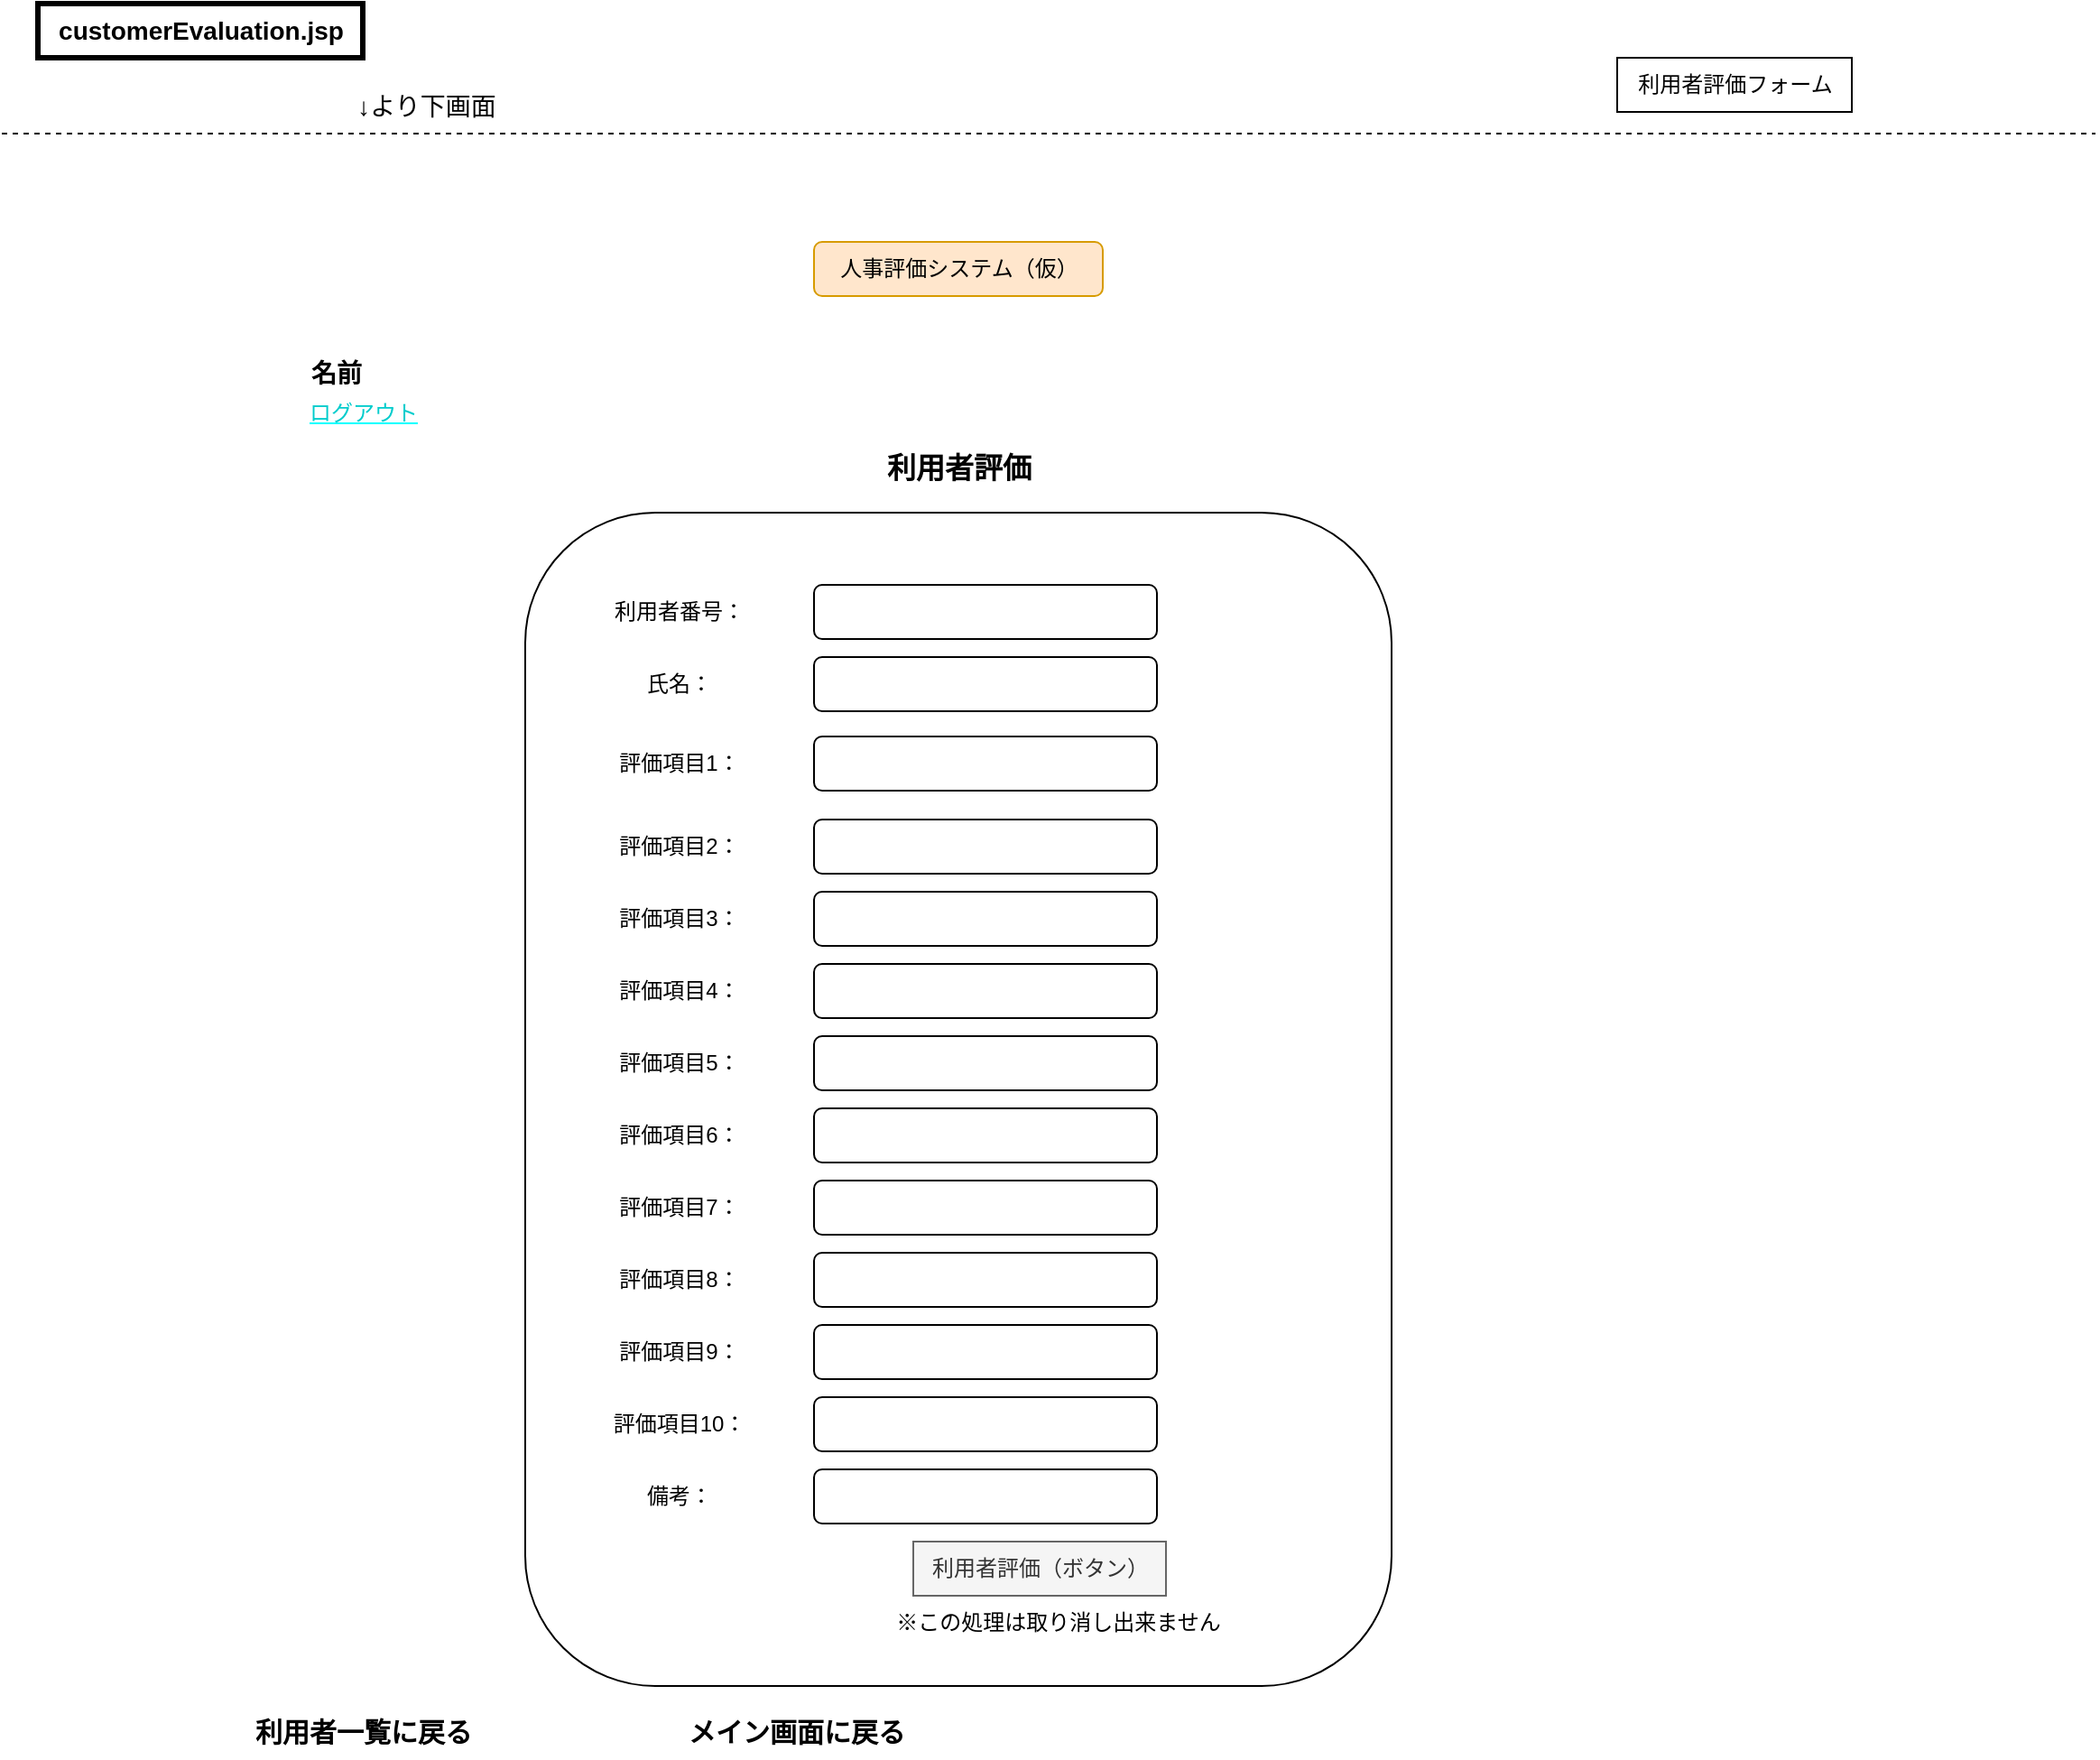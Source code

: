 <mxfile>
    <diagram id="myyLHB51UO-aXW6WOLaH" name="ページ1">
        <mxGraphModel dx="1386" dy="787" grid="1" gridSize="10" guides="1" tooltips="1" connect="1" arrows="1" fold="1" page="1" pageScale="1" pageWidth="1169" pageHeight="827" math="0" shadow="0">
            <root>
                <mxCell id="0"/>
                <mxCell id="1" parent="0"/>
                <mxCell id="2" value="&lt;span style=&quot;font-size: 14px;&quot;&gt;&lt;b&gt;customerEvaluation.jsp&lt;/b&gt;&lt;/span&gt;" style="text;html=1;align=center;verticalAlign=middle;resizable=0;points=[];autosize=1;strokeColor=default;fillColor=none;strokeWidth=3;" parent="1" vertex="1">
                    <mxGeometry x="20" y="8" width="180" height="30" as="geometry"/>
                </mxCell>
                <mxCell id="3" value="" style="endArrow=none;dashed=1;html=1;" parent="1" edge="1">
                    <mxGeometry width="50" height="50" relative="1" as="geometry">
                        <mxPoint y="80" as="sourcePoint"/>
                        <mxPoint x="1160" y="80" as="targetPoint"/>
                    </mxGeometry>
                </mxCell>
                <mxCell id="4" value="&lt;font style=&quot;font-size: 14px;&quot;&gt;↓より下画面&lt;/font&gt;" style="text;html=1;align=center;verticalAlign=middle;resizable=0;points=[];autosize=1;strokeColor=none;fillColor=none;" parent="1" vertex="1">
                    <mxGeometry x="185" y="50" width="100" height="30" as="geometry"/>
                </mxCell>
                <mxCell id="6" value="人事評価システム（仮）" style="text;html=1;align=center;verticalAlign=middle;resizable=0;points=[];autosize=1;strokeColor=#d79b00;fillColor=#ffe6cc;labelBackgroundColor=none;rounded=1;" parent="1" vertex="1">
                    <mxGeometry x="450" y="140" width="160" height="30" as="geometry"/>
                </mxCell>
                <mxCell id="26" value="&lt;b&gt;&lt;font style=&quot;font-size: 14px;&quot;&gt;名前&lt;/font&gt;&lt;/b&gt;" style="text;html=1;align=center;verticalAlign=middle;resizable=0;points=[];autosize=1;strokeColor=none;fillColor=none;" parent="1" vertex="1">
                    <mxGeometry x="160" y="198" width="50" height="30" as="geometry"/>
                </mxCell>
                <mxCell id="28" value="利用者評価フォーム" style="text;html=1;align=center;verticalAlign=middle;resizable=0;points=[];autosize=1;strokeColor=default;fillColor=none;" parent="1" vertex="1">
                    <mxGeometry x="895" y="38" width="130" height="30" as="geometry"/>
                </mxCell>
                <mxCell id="48" value="&lt;u&gt;&lt;font style=&quot;color: rgb(0, 204, 204);&quot;&gt;ログアウト&lt;/font&gt;&lt;/u&gt;" style="text;html=1;align=center;verticalAlign=middle;resizable=0;points=[];autosize=1;fontColor=#00FFFF;" parent="1" vertex="1">
                    <mxGeometry x="160" y="220" width="80" height="30" as="geometry"/>
                </mxCell>
                <mxCell id="49" value="&lt;font style=&quot;font-size: 15px;&quot;&gt;&lt;b&gt;利用者一覧に戻る&lt;/b&gt;&lt;/font&gt;" style="text;html=1;align=center;verticalAlign=middle;resizable=0;points=[];autosize=1;strokeColor=none;fillColor=none;" parent="1" vertex="1">
                    <mxGeometry x="130" y="950" width="140" height="30" as="geometry"/>
                </mxCell>
                <mxCell id="101" value="&lt;span style=&quot;font-size: 15px;&quot;&gt;&lt;b&gt;メイン画面に戻る&lt;/b&gt;&lt;/span&gt;" style="text;html=1;align=center;verticalAlign=middle;resizable=0;points=[];autosize=1;strokeColor=none;fillColor=none;" parent="1" vertex="1">
                    <mxGeometry x="370" y="950" width="140" height="30" as="geometry"/>
                </mxCell>
                <mxCell id="102" value="&lt;b&gt;&lt;font style=&quot;font-size: 16px;&quot;&gt;利用者評価&lt;/font&gt;&lt;/b&gt;" style="text;html=1;align=center;verticalAlign=middle;resizable=0;points=[];autosize=1;strokeColor=none;fillColor=none;" parent="1" vertex="1">
                    <mxGeometry x="480" y="250" width="100" height="30" as="geometry"/>
                </mxCell>
                <mxCell id="104" value="" style="rounded=1;whiteSpace=wrap;html=1;" parent="1" vertex="1">
                    <mxGeometry x="290" y="290" width="480" height="650" as="geometry"/>
                </mxCell>
                <mxCell id="106" value="利用者番号：" style="text;html=1;align=center;verticalAlign=middle;resizable=0;points=[];autosize=1;strokeColor=none;fillColor=none;" parent="1" vertex="1">
                    <mxGeometry x="325" y="330" width="100" height="30" as="geometry"/>
                </mxCell>
                <mxCell id="107" value="" style="rounded=1;whiteSpace=wrap;html=1;" parent="1" vertex="1">
                    <mxGeometry x="450" y="330" width="190" height="30" as="geometry"/>
                </mxCell>
                <mxCell id="108" value="氏名：" style="text;html=1;align=center;verticalAlign=middle;resizable=0;points=[];autosize=1;strokeColor=none;fillColor=none;" parent="1" vertex="1">
                    <mxGeometry x="345" y="370" width="60" height="30" as="geometry"/>
                </mxCell>
                <mxCell id="109" value="" style="rounded=1;whiteSpace=wrap;html=1;" parent="1" vertex="1">
                    <mxGeometry x="450" y="370" width="190" height="30" as="geometry"/>
                </mxCell>
                <mxCell id="110" value="利用者評価（ボタン）" style="text;html=1;align=center;verticalAlign=middle;resizable=0;points=[];autosize=1;strokeColor=#666666;fillColor=#f5f5f5;fontColor=#333333;" parent="1" vertex="1">
                    <mxGeometry x="505" y="860" width="140" height="30" as="geometry"/>
                </mxCell>
                <mxCell id="112" value="※この処理は取り消し出来ません" style="text;html=1;align=center;verticalAlign=middle;resizable=0;points=[];autosize=1;strokeColor=none;fillColor=none;" parent="1" vertex="1">
                    <mxGeometry x="485" y="890" width="200" height="30" as="geometry"/>
                </mxCell>
                <mxCell id="113" value="評価項目1：" style="text;html=1;align=center;verticalAlign=middle;resizable=0;points=[];autosize=1;strokeColor=none;fillColor=none;" parent="1" vertex="1">
                    <mxGeometry x="330" y="414" width="90" height="30" as="geometry"/>
                </mxCell>
                <mxCell id="114" value="" style="rounded=1;whiteSpace=wrap;html=1;" parent="1" vertex="1">
                    <mxGeometry x="450" y="414" width="190" height="30" as="geometry"/>
                </mxCell>
                <mxCell id="115" value="評価項目2：" style="text;html=1;align=center;verticalAlign=middle;resizable=0;points=[];autosize=1;strokeColor=none;fillColor=none;" parent="1" vertex="1">
                    <mxGeometry x="330" y="460" width="90" height="30" as="geometry"/>
                </mxCell>
                <mxCell id="116" value="" style="rounded=1;whiteSpace=wrap;html=1;" parent="1" vertex="1">
                    <mxGeometry x="450" y="460" width="190" height="30" as="geometry"/>
                </mxCell>
                <mxCell id="117" value="評価項目3：" style="text;html=1;align=center;verticalAlign=middle;resizable=0;points=[];autosize=1;strokeColor=none;fillColor=none;" parent="1" vertex="1">
                    <mxGeometry x="330" y="500" width="90" height="30" as="geometry"/>
                </mxCell>
                <mxCell id="118" value="" style="rounded=1;whiteSpace=wrap;html=1;" parent="1" vertex="1">
                    <mxGeometry x="450" y="500" width="190" height="30" as="geometry"/>
                </mxCell>
                <mxCell id="119" value="評価項目4：" style="text;html=1;align=center;verticalAlign=middle;resizable=0;points=[];autosize=1;strokeColor=none;fillColor=none;" parent="1" vertex="1">
                    <mxGeometry x="330" y="540" width="90" height="30" as="geometry"/>
                </mxCell>
                <mxCell id="120" value="" style="rounded=1;whiteSpace=wrap;html=1;" parent="1" vertex="1">
                    <mxGeometry x="450" y="540" width="190" height="30" as="geometry"/>
                </mxCell>
                <mxCell id="121" value="評価項目5：" style="text;html=1;align=center;verticalAlign=middle;resizable=0;points=[];autosize=1;strokeColor=none;fillColor=none;" parent="1" vertex="1">
                    <mxGeometry x="330" y="580" width="90" height="30" as="geometry"/>
                </mxCell>
                <mxCell id="122" value="" style="rounded=1;whiteSpace=wrap;html=1;" parent="1" vertex="1">
                    <mxGeometry x="450" y="580" width="190" height="30" as="geometry"/>
                </mxCell>
                <mxCell id="123" value="評価項目6：" style="text;html=1;align=center;verticalAlign=middle;resizable=0;points=[];autosize=1;strokeColor=none;fillColor=none;" parent="1" vertex="1">
                    <mxGeometry x="330" y="620" width="90" height="30" as="geometry"/>
                </mxCell>
                <mxCell id="124" value="" style="rounded=1;whiteSpace=wrap;html=1;" parent="1" vertex="1">
                    <mxGeometry x="450" y="620" width="190" height="30" as="geometry"/>
                </mxCell>
                <mxCell id="125" value="評価項目7：" style="text;html=1;align=center;verticalAlign=middle;resizable=0;points=[];autosize=1;strokeColor=none;fillColor=none;" parent="1" vertex="1">
                    <mxGeometry x="330" y="660" width="90" height="30" as="geometry"/>
                </mxCell>
                <mxCell id="126" value="" style="rounded=1;whiteSpace=wrap;html=1;" parent="1" vertex="1">
                    <mxGeometry x="450" y="660" width="190" height="30" as="geometry"/>
                </mxCell>
                <mxCell id="127" value="評価項目8：" style="text;html=1;align=center;verticalAlign=middle;resizable=0;points=[];autosize=1;strokeColor=none;fillColor=none;" parent="1" vertex="1">
                    <mxGeometry x="330" y="700" width="90" height="30" as="geometry"/>
                </mxCell>
                <mxCell id="128" value="" style="rounded=1;whiteSpace=wrap;html=1;" parent="1" vertex="1">
                    <mxGeometry x="450" y="700" width="190" height="30" as="geometry"/>
                </mxCell>
                <mxCell id="129" value="評価項目9：" style="text;html=1;align=center;verticalAlign=middle;resizable=0;points=[];autosize=1;strokeColor=none;fillColor=none;" parent="1" vertex="1">
                    <mxGeometry x="330" y="740" width="90" height="30" as="geometry"/>
                </mxCell>
                <mxCell id="130" value="" style="rounded=1;whiteSpace=wrap;html=1;" parent="1" vertex="1">
                    <mxGeometry x="450" y="740" width="190" height="30" as="geometry"/>
                </mxCell>
                <mxCell id="131" value="" style="rounded=1;whiteSpace=wrap;html=1;" parent="1" vertex="1">
                    <mxGeometry x="450" y="780" width="190" height="30" as="geometry"/>
                </mxCell>
                <mxCell id="132" value="評価項目10：" style="text;html=1;align=center;verticalAlign=middle;resizable=0;points=[];autosize=1;strokeColor=none;fillColor=none;" parent="1" vertex="1">
                    <mxGeometry x="325" y="780" width="100" height="30" as="geometry"/>
                </mxCell>
                <mxCell id="133" value="備考：" style="text;html=1;align=center;verticalAlign=middle;resizable=0;points=[];autosize=1;strokeColor=none;fillColor=none;" parent="1" vertex="1">
                    <mxGeometry x="345" y="820" width="60" height="30" as="geometry"/>
                </mxCell>
                <mxCell id="134" value="" style="rounded=1;whiteSpace=wrap;html=1;" parent="1" vertex="1">
                    <mxGeometry x="450" y="820" width="190" height="30" as="geometry"/>
                </mxCell>
            </root>
        </mxGraphModel>
    </diagram>
</mxfile>